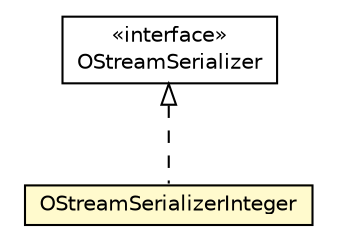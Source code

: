 #!/usr/local/bin/dot
#
# Class diagram 
# Generated by UMLGraph version R5_6-24-gf6e263 (http://www.umlgraph.org/)
#

digraph G {
	edge [fontname="Helvetica",fontsize=10,labelfontname="Helvetica",labelfontsize=10];
	node [fontname="Helvetica",fontsize=10,shape=plaintext];
	nodesep=0.25;
	ranksep=0.5;
	// com.orientechnologies.orient.core.serialization.serializer.stream.OStreamSerializer
	c4079566 [label=<<table title="com.orientechnologies.orient.core.serialization.serializer.stream.OStreamSerializer" border="0" cellborder="1" cellspacing="0" cellpadding="2" port="p" href="./OStreamSerializer.html">
		<tr><td><table border="0" cellspacing="0" cellpadding="1">
<tr><td align="center" balign="center"> &#171;interface&#187; </td></tr>
<tr><td align="center" balign="center"> OStreamSerializer </td></tr>
		</table></td></tr>
		</table>>, URL="./OStreamSerializer.html", fontname="Helvetica", fontcolor="black", fontsize=10.0];
	// com.orientechnologies.orient.core.serialization.serializer.stream.OStreamSerializerInteger
	c4079567 [label=<<table title="com.orientechnologies.orient.core.serialization.serializer.stream.OStreamSerializerInteger" border="0" cellborder="1" cellspacing="0" cellpadding="2" port="p" bgcolor="lemonChiffon" href="./OStreamSerializerInteger.html">
		<tr><td><table border="0" cellspacing="0" cellpadding="1">
<tr><td align="center" balign="center"> OStreamSerializerInteger </td></tr>
		</table></td></tr>
		</table>>, URL="./OStreamSerializerInteger.html", fontname="Helvetica", fontcolor="black", fontsize=10.0];
	//com.orientechnologies.orient.core.serialization.serializer.stream.OStreamSerializerInteger implements com.orientechnologies.orient.core.serialization.serializer.stream.OStreamSerializer
	c4079566:p -> c4079567:p [dir=back,arrowtail=empty,style=dashed];
}

